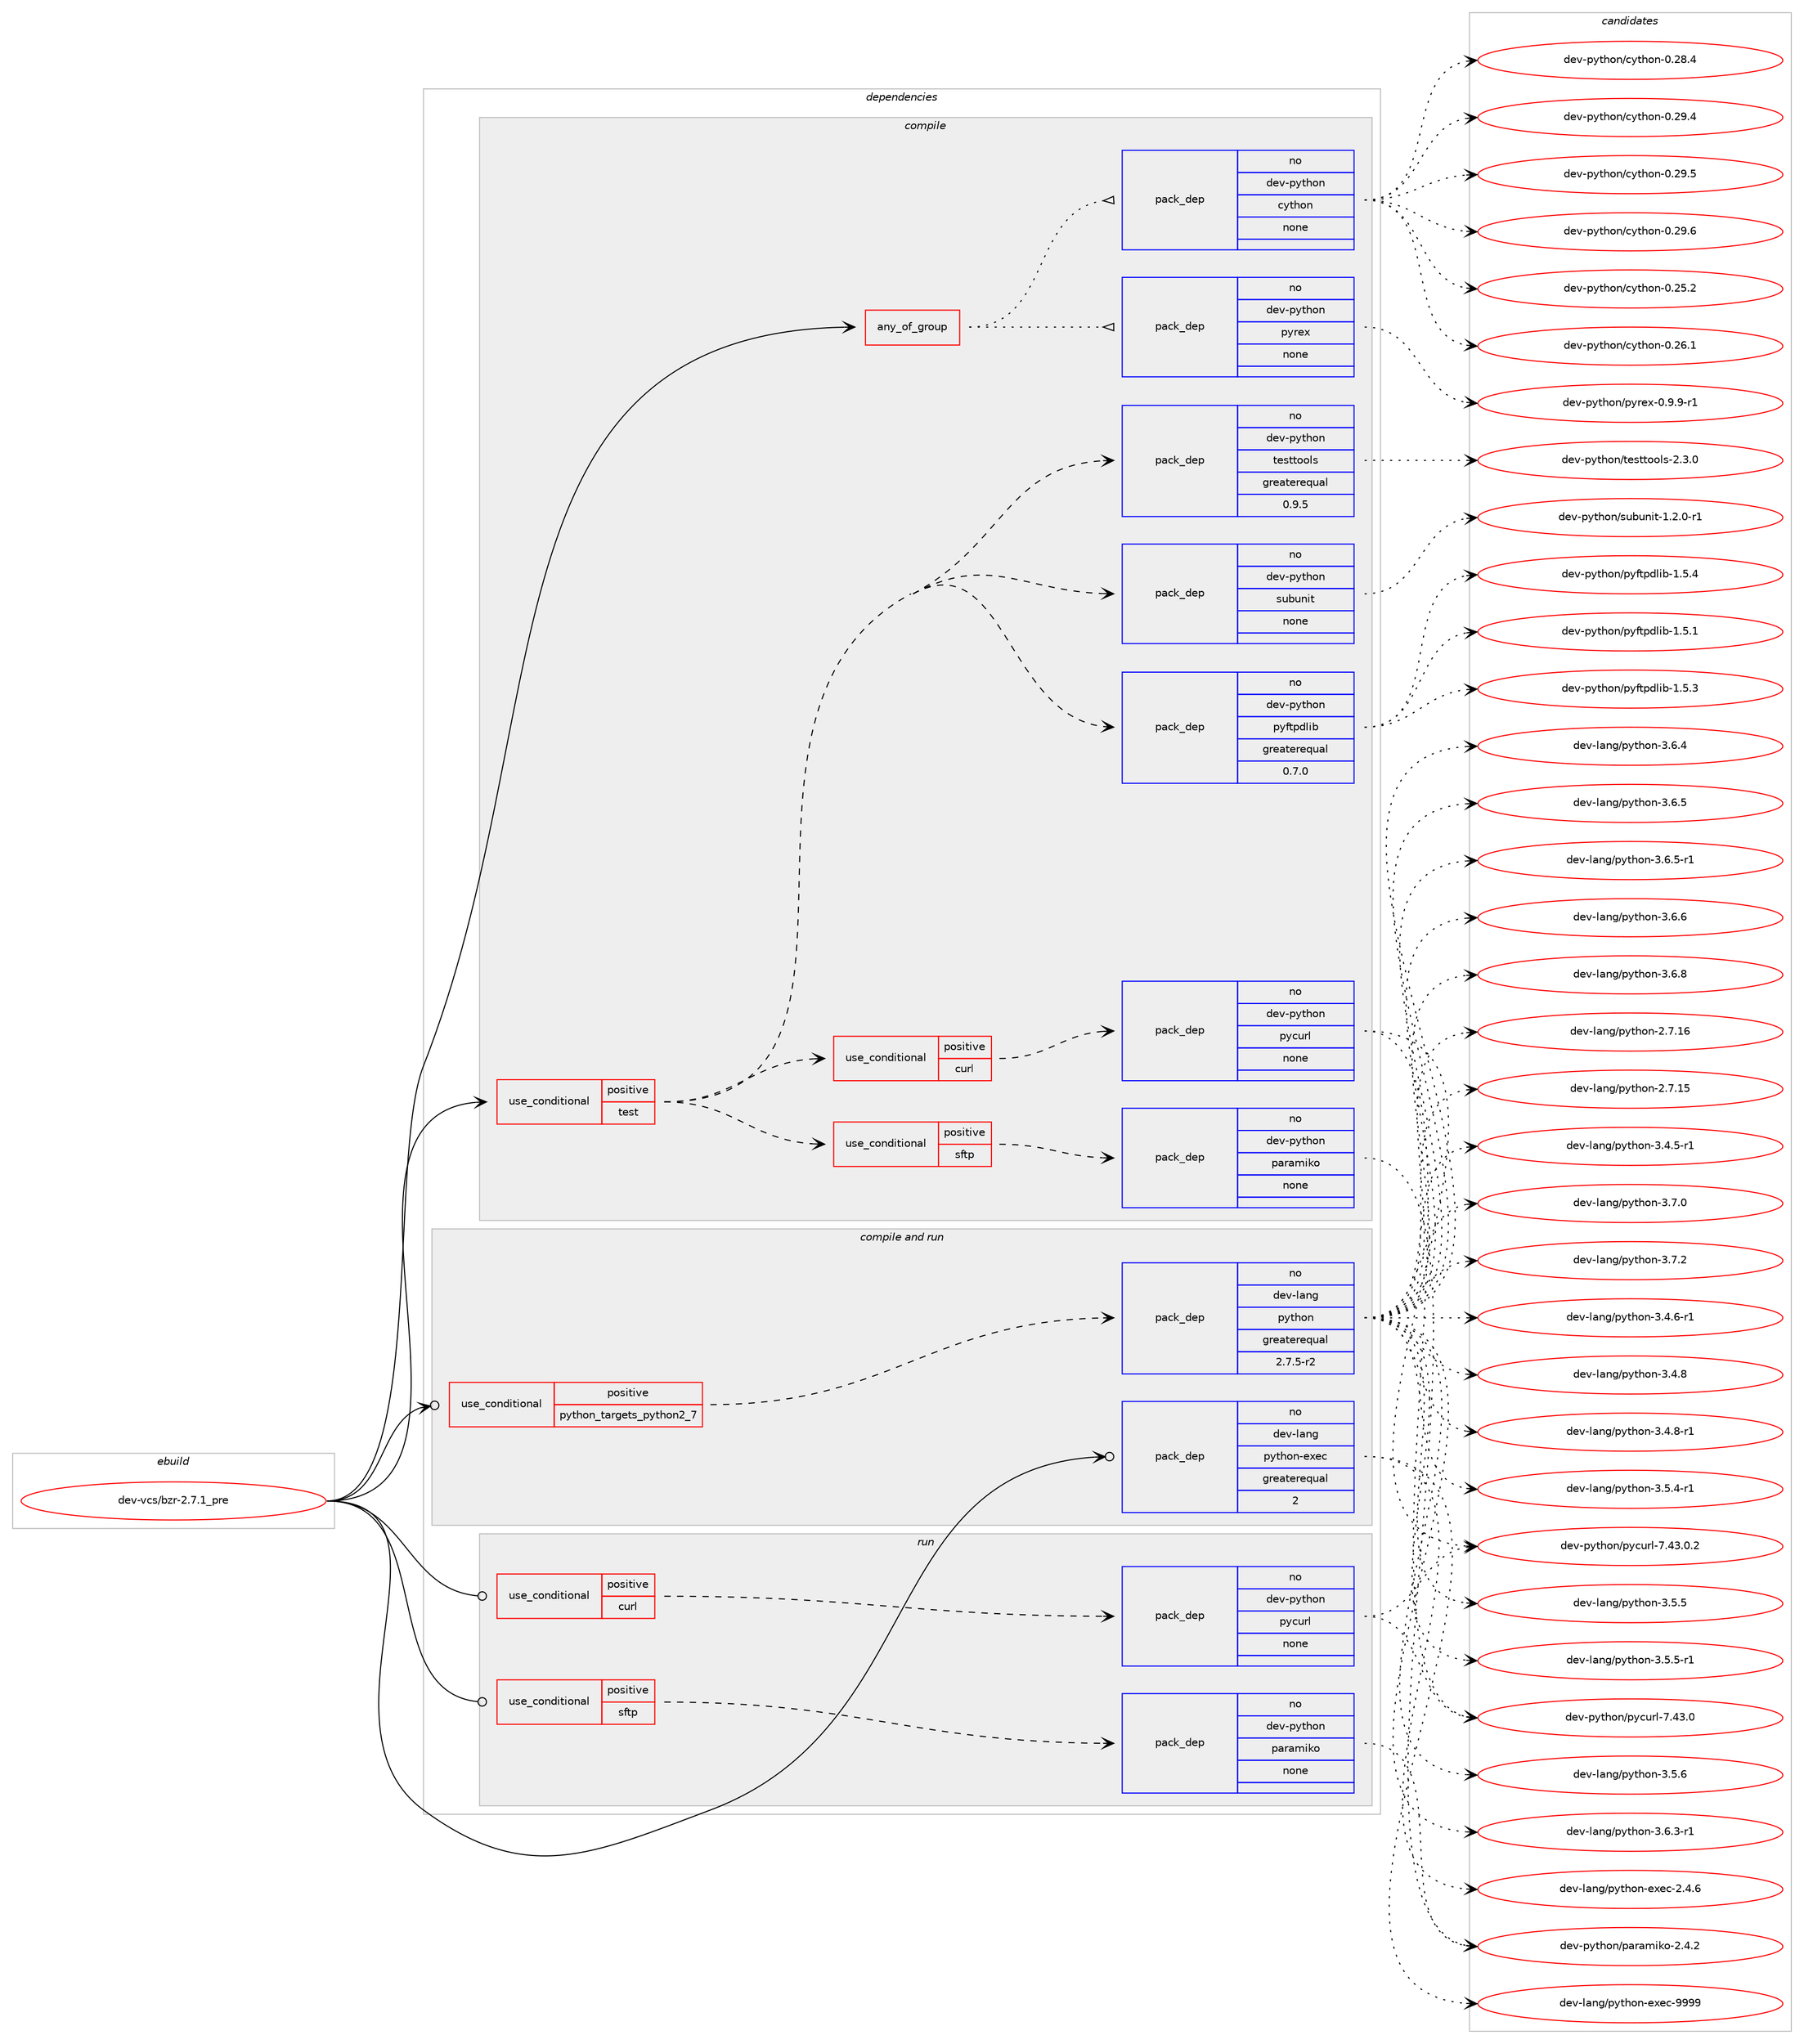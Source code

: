 digraph prolog {

# *************
# Graph options
# *************

newrank=true;
concentrate=true;
compound=true;
graph [rankdir=LR,fontname=Helvetica,fontsize=10,ranksep=1.5];#, ranksep=2.5, nodesep=0.2];
edge  [arrowhead=vee];
node  [fontname=Helvetica,fontsize=10];

# **********
# The ebuild
# **********

subgraph cluster_leftcol {
color=gray;
rank=same;
label=<<i>ebuild</i>>;
id [label="dev-vcs/bzr-2.7.1_pre", color=red, width=4, href="../dev-vcs/bzr-2.7.1_pre.svg"];
}

# ****************
# The dependencies
# ****************

subgraph cluster_midcol {
color=gray;
label=<<i>dependencies</i>>;
subgraph cluster_compile {
fillcolor="#eeeeee";
style=filled;
label=<<i>compile</i>>;
subgraph any23148 {
dependency1550102 [label=<<TABLE BORDER="0" CELLBORDER="1" CELLSPACING="0" CELLPADDING="4"><TR><TD CELLPADDING="10">any_of_group</TD></TR></TABLE>>, shape=none, color=red];subgraph pack1101095 {
dependency1550103 [label=<<TABLE BORDER="0" CELLBORDER="1" CELLSPACING="0" CELLPADDING="4" WIDTH="220"><TR><TD ROWSPAN="6" CELLPADDING="30">pack_dep</TD></TR><TR><TD WIDTH="110">no</TD></TR><TR><TD>dev-python</TD></TR><TR><TD>cython</TD></TR><TR><TD>none</TD></TR><TR><TD></TD></TR></TABLE>>, shape=none, color=blue];
}
dependency1550102:e -> dependency1550103:w [weight=20,style="dotted",arrowhead="oinv"];
subgraph pack1101096 {
dependency1550104 [label=<<TABLE BORDER="0" CELLBORDER="1" CELLSPACING="0" CELLPADDING="4" WIDTH="220"><TR><TD ROWSPAN="6" CELLPADDING="30">pack_dep</TD></TR><TR><TD WIDTH="110">no</TD></TR><TR><TD>dev-python</TD></TR><TR><TD>pyrex</TD></TR><TR><TD>none</TD></TR><TR><TD></TD></TR></TABLE>>, shape=none, color=blue];
}
dependency1550102:e -> dependency1550104:w [weight=20,style="dotted",arrowhead="oinv"];
}
id:e -> dependency1550102:w [weight=20,style="solid",arrowhead="vee"];
subgraph cond425266 {
dependency1550105 [label=<<TABLE BORDER="0" CELLBORDER="1" CELLSPACING="0" CELLPADDING="4"><TR><TD ROWSPAN="3" CELLPADDING="10">use_conditional</TD></TR><TR><TD>positive</TD></TR><TR><TD>test</TD></TR></TABLE>>, shape=none, color=red];
subgraph cond425267 {
dependency1550106 [label=<<TABLE BORDER="0" CELLBORDER="1" CELLSPACING="0" CELLPADDING="4"><TR><TD ROWSPAN="3" CELLPADDING="10">use_conditional</TD></TR><TR><TD>positive</TD></TR><TR><TD>curl</TD></TR></TABLE>>, shape=none, color=red];
subgraph pack1101097 {
dependency1550107 [label=<<TABLE BORDER="0" CELLBORDER="1" CELLSPACING="0" CELLPADDING="4" WIDTH="220"><TR><TD ROWSPAN="6" CELLPADDING="30">pack_dep</TD></TR><TR><TD WIDTH="110">no</TD></TR><TR><TD>dev-python</TD></TR><TR><TD>pycurl</TD></TR><TR><TD>none</TD></TR><TR><TD></TD></TR></TABLE>>, shape=none, color=blue];
}
dependency1550106:e -> dependency1550107:w [weight=20,style="dashed",arrowhead="vee"];
}
dependency1550105:e -> dependency1550106:w [weight=20,style="dashed",arrowhead="vee"];
subgraph cond425268 {
dependency1550108 [label=<<TABLE BORDER="0" CELLBORDER="1" CELLSPACING="0" CELLPADDING="4"><TR><TD ROWSPAN="3" CELLPADDING="10">use_conditional</TD></TR><TR><TD>positive</TD></TR><TR><TD>sftp</TD></TR></TABLE>>, shape=none, color=red];
subgraph pack1101098 {
dependency1550109 [label=<<TABLE BORDER="0" CELLBORDER="1" CELLSPACING="0" CELLPADDING="4" WIDTH="220"><TR><TD ROWSPAN="6" CELLPADDING="30">pack_dep</TD></TR><TR><TD WIDTH="110">no</TD></TR><TR><TD>dev-python</TD></TR><TR><TD>paramiko</TD></TR><TR><TD>none</TD></TR><TR><TD></TD></TR></TABLE>>, shape=none, color=blue];
}
dependency1550108:e -> dependency1550109:w [weight=20,style="dashed",arrowhead="vee"];
}
dependency1550105:e -> dependency1550108:w [weight=20,style="dashed",arrowhead="vee"];
subgraph pack1101099 {
dependency1550110 [label=<<TABLE BORDER="0" CELLBORDER="1" CELLSPACING="0" CELLPADDING="4" WIDTH="220"><TR><TD ROWSPAN="6" CELLPADDING="30">pack_dep</TD></TR><TR><TD WIDTH="110">no</TD></TR><TR><TD>dev-python</TD></TR><TR><TD>pyftpdlib</TD></TR><TR><TD>greaterequal</TD></TR><TR><TD>0.7.0</TD></TR></TABLE>>, shape=none, color=blue];
}
dependency1550105:e -> dependency1550110:w [weight=20,style="dashed",arrowhead="vee"];
subgraph pack1101100 {
dependency1550111 [label=<<TABLE BORDER="0" CELLBORDER="1" CELLSPACING="0" CELLPADDING="4" WIDTH="220"><TR><TD ROWSPAN="6" CELLPADDING="30">pack_dep</TD></TR><TR><TD WIDTH="110">no</TD></TR><TR><TD>dev-python</TD></TR><TR><TD>subunit</TD></TR><TR><TD>none</TD></TR><TR><TD></TD></TR></TABLE>>, shape=none, color=blue];
}
dependency1550105:e -> dependency1550111:w [weight=20,style="dashed",arrowhead="vee"];
subgraph pack1101101 {
dependency1550112 [label=<<TABLE BORDER="0" CELLBORDER="1" CELLSPACING="0" CELLPADDING="4" WIDTH="220"><TR><TD ROWSPAN="6" CELLPADDING="30">pack_dep</TD></TR><TR><TD WIDTH="110">no</TD></TR><TR><TD>dev-python</TD></TR><TR><TD>testtools</TD></TR><TR><TD>greaterequal</TD></TR><TR><TD>0.9.5</TD></TR></TABLE>>, shape=none, color=blue];
}
dependency1550105:e -> dependency1550112:w [weight=20,style="dashed",arrowhead="vee"];
}
id:e -> dependency1550105:w [weight=20,style="solid",arrowhead="vee"];
}
subgraph cluster_compileandrun {
fillcolor="#eeeeee";
style=filled;
label=<<i>compile and run</i>>;
subgraph cond425269 {
dependency1550113 [label=<<TABLE BORDER="0" CELLBORDER="1" CELLSPACING="0" CELLPADDING="4"><TR><TD ROWSPAN="3" CELLPADDING="10">use_conditional</TD></TR><TR><TD>positive</TD></TR><TR><TD>python_targets_python2_7</TD></TR></TABLE>>, shape=none, color=red];
subgraph pack1101102 {
dependency1550114 [label=<<TABLE BORDER="0" CELLBORDER="1" CELLSPACING="0" CELLPADDING="4" WIDTH="220"><TR><TD ROWSPAN="6" CELLPADDING="30">pack_dep</TD></TR><TR><TD WIDTH="110">no</TD></TR><TR><TD>dev-lang</TD></TR><TR><TD>python</TD></TR><TR><TD>greaterequal</TD></TR><TR><TD>2.7.5-r2</TD></TR></TABLE>>, shape=none, color=blue];
}
dependency1550113:e -> dependency1550114:w [weight=20,style="dashed",arrowhead="vee"];
}
id:e -> dependency1550113:w [weight=20,style="solid",arrowhead="odotvee"];
subgraph pack1101103 {
dependency1550115 [label=<<TABLE BORDER="0" CELLBORDER="1" CELLSPACING="0" CELLPADDING="4" WIDTH="220"><TR><TD ROWSPAN="6" CELLPADDING="30">pack_dep</TD></TR><TR><TD WIDTH="110">no</TD></TR><TR><TD>dev-lang</TD></TR><TR><TD>python-exec</TD></TR><TR><TD>greaterequal</TD></TR><TR><TD>2</TD></TR></TABLE>>, shape=none, color=blue];
}
id:e -> dependency1550115:w [weight=20,style="solid",arrowhead="odotvee"];
}
subgraph cluster_run {
fillcolor="#eeeeee";
style=filled;
label=<<i>run</i>>;
subgraph cond425270 {
dependency1550116 [label=<<TABLE BORDER="0" CELLBORDER="1" CELLSPACING="0" CELLPADDING="4"><TR><TD ROWSPAN="3" CELLPADDING="10">use_conditional</TD></TR><TR><TD>positive</TD></TR><TR><TD>curl</TD></TR></TABLE>>, shape=none, color=red];
subgraph pack1101104 {
dependency1550117 [label=<<TABLE BORDER="0" CELLBORDER="1" CELLSPACING="0" CELLPADDING="4" WIDTH="220"><TR><TD ROWSPAN="6" CELLPADDING="30">pack_dep</TD></TR><TR><TD WIDTH="110">no</TD></TR><TR><TD>dev-python</TD></TR><TR><TD>pycurl</TD></TR><TR><TD>none</TD></TR><TR><TD></TD></TR></TABLE>>, shape=none, color=blue];
}
dependency1550116:e -> dependency1550117:w [weight=20,style="dashed",arrowhead="vee"];
}
id:e -> dependency1550116:w [weight=20,style="solid",arrowhead="odot"];
subgraph cond425271 {
dependency1550118 [label=<<TABLE BORDER="0" CELLBORDER="1" CELLSPACING="0" CELLPADDING="4"><TR><TD ROWSPAN="3" CELLPADDING="10">use_conditional</TD></TR><TR><TD>positive</TD></TR><TR><TD>sftp</TD></TR></TABLE>>, shape=none, color=red];
subgraph pack1101105 {
dependency1550119 [label=<<TABLE BORDER="0" CELLBORDER="1" CELLSPACING="0" CELLPADDING="4" WIDTH="220"><TR><TD ROWSPAN="6" CELLPADDING="30">pack_dep</TD></TR><TR><TD WIDTH="110">no</TD></TR><TR><TD>dev-python</TD></TR><TR><TD>paramiko</TD></TR><TR><TD>none</TD></TR><TR><TD></TD></TR></TABLE>>, shape=none, color=blue];
}
dependency1550118:e -> dependency1550119:w [weight=20,style="dashed",arrowhead="vee"];
}
id:e -> dependency1550118:w [weight=20,style="solid",arrowhead="odot"];
}
}

# **************
# The candidates
# **************

subgraph cluster_choices {
rank=same;
color=gray;
label=<<i>candidates</i>>;

subgraph choice1101095 {
color=black;
nodesep=1;
choice10010111845112121116104111110479912111610411111045484650534650 [label="dev-python/cython-0.25.2", color=red, width=4,href="../dev-python/cython-0.25.2.svg"];
choice10010111845112121116104111110479912111610411111045484650544649 [label="dev-python/cython-0.26.1", color=red, width=4,href="../dev-python/cython-0.26.1.svg"];
choice10010111845112121116104111110479912111610411111045484650564652 [label="dev-python/cython-0.28.4", color=red, width=4,href="../dev-python/cython-0.28.4.svg"];
choice10010111845112121116104111110479912111610411111045484650574652 [label="dev-python/cython-0.29.4", color=red, width=4,href="../dev-python/cython-0.29.4.svg"];
choice10010111845112121116104111110479912111610411111045484650574653 [label="dev-python/cython-0.29.5", color=red, width=4,href="../dev-python/cython-0.29.5.svg"];
choice10010111845112121116104111110479912111610411111045484650574654 [label="dev-python/cython-0.29.6", color=red, width=4,href="../dev-python/cython-0.29.6.svg"];
dependency1550103:e -> choice10010111845112121116104111110479912111610411111045484650534650:w [style=dotted,weight="100"];
dependency1550103:e -> choice10010111845112121116104111110479912111610411111045484650544649:w [style=dotted,weight="100"];
dependency1550103:e -> choice10010111845112121116104111110479912111610411111045484650564652:w [style=dotted,weight="100"];
dependency1550103:e -> choice10010111845112121116104111110479912111610411111045484650574652:w [style=dotted,weight="100"];
dependency1550103:e -> choice10010111845112121116104111110479912111610411111045484650574653:w [style=dotted,weight="100"];
dependency1550103:e -> choice10010111845112121116104111110479912111610411111045484650574654:w [style=dotted,weight="100"];
}
subgraph choice1101096 {
color=black;
nodesep=1;
choice10010111845112121116104111110471121211141011204548465746574511449 [label="dev-python/pyrex-0.9.9-r1", color=red, width=4,href="../dev-python/pyrex-0.9.9-r1.svg"];
dependency1550104:e -> choice10010111845112121116104111110471121211141011204548465746574511449:w [style=dotted,weight="100"];
}
subgraph choice1101097 {
color=black;
nodesep=1;
choice10010111845112121116104111110471121219911711410845554652514648 [label="dev-python/pycurl-7.43.0", color=red, width=4,href="../dev-python/pycurl-7.43.0.svg"];
choice100101118451121211161041111104711212199117114108455546525146484650 [label="dev-python/pycurl-7.43.0.2", color=red, width=4,href="../dev-python/pycurl-7.43.0.2.svg"];
dependency1550107:e -> choice10010111845112121116104111110471121219911711410845554652514648:w [style=dotted,weight="100"];
dependency1550107:e -> choice100101118451121211161041111104711212199117114108455546525146484650:w [style=dotted,weight="100"];
}
subgraph choice1101098 {
color=black;
nodesep=1;
choice10010111845112121116104111110471129711497109105107111455046524650 [label="dev-python/paramiko-2.4.2", color=red, width=4,href="../dev-python/paramiko-2.4.2.svg"];
dependency1550109:e -> choice10010111845112121116104111110471129711497109105107111455046524650:w [style=dotted,weight="100"];
}
subgraph choice1101099 {
color=black;
nodesep=1;
choice100101118451121211161041111104711212110211611210010810598454946534649 [label="dev-python/pyftpdlib-1.5.1", color=red, width=4,href="../dev-python/pyftpdlib-1.5.1.svg"];
choice100101118451121211161041111104711212110211611210010810598454946534651 [label="dev-python/pyftpdlib-1.5.3", color=red, width=4,href="../dev-python/pyftpdlib-1.5.3.svg"];
choice100101118451121211161041111104711212110211611210010810598454946534652 [label="dev-python/pyftpdlib-1.5.4", color=red, width=4,href="../dev-python/pyftpdlib-1.5.4.svg"];
dependency1550110:e -> choice100101118451121211161041111104711212110211611210010810598454946534649:w [style=dotted,weight="100"];
dependency1550110:e -> choice100101118451121211161041111104711212110211611210010810598454946534651:w [style=dotted,weight="100"];
dependency1550110:e -> choice100101118451121211161041111104711212110211611210010810598454946534652:w [style=dotted,weight="100"];
}
subgraph choice1101100 {
color=black;
nodesep=1;
choice1001011184511212111610411111047115117981171101051164549465046484511449 [label="dev-python/subunit-1.2.0-r1", color=red, width=4,href="../dev-python/subunit-1.2.0-r1.svg"];
dependency1550111:e -> choice1001011184511212111610411111047115117981171101051164549465046484511449:w [style=dotted,weight="100"];
}
subgraph choice1101101 {
color=black;
nodesep=1;
choice1001011184511212111610411111047116101115116116111111108115455046514648 [label="dev-python/testtools-2.3.0", color=red, width=4,href="../dev-python/testtools-2.3.0.svg"];
dependency1550112:e -> choice1001011184511212111610411111047116101115116116111111108115455046514648:w [style=dotted,weight="100"];
}
subgraph choice1101102 {
color=black;
nodesep=1;
choice10010111845108971101034711212111610411111045504655464953 [label="dev-lang/python-2.7.15", color=red, width=4,href="../dev-lang/python-2.7.15.svg"];
choice10010111845108971101034711212111610411111045504655464954 [label="dev-lang/python-2.7.16", color=red, width=4,href="../dev-lang/python-2.7.16.svg"];
choice1001011184510897110103471121211161041111104551465246534511449 [label="dev-lang/python-3.4.5-r1", color=red, width=4,href="../dev-lang/python-3.4.5-r1.svg"];
choice1001011184510897110103471121211161041111104551465246544511449 [label="dev-lang/python-3.4.6-r1", color=red, width=4,href="../dev-lang/python-3.4.6-r1.svg"];
choice100101118451089711010347112121116104111110455146524656 [label="dev-lang/python-3.4.8", color=red, width=4,href="../dev-lang/python-3.4.8.svg"];
choice1001011184510897110103471121211161041111104551465246564511449 [label="dev-lang/python-3.4.8-r1", color=red, width=4,href="../dev-lang/python-3.4.8-r1.svg"];
choice1001011184510897110103471121211161041111104551465346524511449 [label="dev-lang/python-3.5.4-r1", color=red, width=4,href="../dev-lang/python-3.5.4-r1.svg"];
choice100101118451089711010347112121116104111110455146534653 [label="dev-lang/python-3.5.5", color=red, width=4,href="../dev-lang/python-3.5.5.svg"];
choice1001011184510897110103471121211161041111104551465346534511449 [label="dev-lang/python-3.5.5-r1", color=red, width=4,href="../dev-lang/python-3.5.5-r1.svg"];
choice100101118451089711010347112121116104111110455146534654 [label="dev-lang/python-3.5.6", color=red, width=4,href="../dev-lang/python-3.5.6.svg"];
choice1001011184510897110103471121211161041111104551465446514511449 [label="dev-lang/python-3.6.3-r1", color=red, width=4,href="../dev-lang/python-3.6.3-r1.svg"];
choice100101118451089711010347112121116104111110455146544652 [label="dev-lang/python-3.6.4", color=red, width=4,href="../dev-lang/python-3.6.4.svg"];
choice100101118451089711010347112121116104111110455146544653 [label="dev-lang/python-3.6.5", color=red, width=4,href="../dev-lang/python-3.6.5.svg"];
choice1001011184510897110103471121211161041111104551465446534511449 [label="dev-lang/python-3.6.5-r1", color=red, width=4,href="../dev-lang/python-3.6.5-r1.svg"];
choice100101118451089711010347112121116104111110455146544654 [label="dev-lang/python-3.6.6", color=red, width=4,href="../dev-lang/python-3.6.6.svg"];
choice100101118451089711010347112121116104111110455146544656 [label="dev-lang/python-3.6.8", color=red, width=4,href="../dev-lang/python-3.6.8.svg"];
choice100101118451089711010347112121116104111110455146554648 [label="dev-lang/python-3.7.0", color=red, width=4,href="../dev-lang/python-3.7.0.svg"];
choice100101118451089711010347112121116104111110455146554650 [label="dev-lang/python-3.7.2", color=red, width=4,href="../dev-lang/python-3.7.2.svg"];
dependency1550114:e -> choice10010111845108971101034711212111610411111045504655464953:w [style=dotted,weight="100"];
dependency1550114:e -> choice10010111845108971101034711212111610411111045504655464954:w [style=dotted,weight="100"];
dependency1550114:e -> choice1001011184510897110103471121211161041111104551465246534511449:w [style=dotted,weight="100"];
dependency1550114:e -> choice1001011184510897110103471121211161041111104551465246544511449:w [style=dotted,weight="100"];
dependency1550114:e -> choice100101118451089711010347112121116104111110455146524656:w [style=dotted,weight="100"];
dependency1550114:e -> choice1001011184510897110103471121211161041111104551465246564511449:w [style=dotted,weight="100"];
dependency1550114:e -> choice1001011184510897110103471121211161041111104551465346524511449:w [style=dotted,weight="100"];
dependency1550114:e -> choice100101118451089711010347112121116104111110455146534653:w [style=dotted,weight="100"];
dependency1550114:e -> choice1001011184510897110103471121211161041111104551465346534511449:w [style=dotted,weight="100"];
dependency1550114:e -> choice100101118451089711010347112121116104111110455146534654:w [style=dotted,weight="100"];
dependency1550114:e -> choice1001011184510897110103471121211161041111104551465446514511449:w [style=dotted,weight="100"];
dependency1550114:e -> choice100101118451089711010347112121116104111110455146544652:w [style=dotted,weight="100"];
dependency1550114:e -> choice100101118451089711010347112121116104111110455146544653:w [style=dotted,weight="100"];
dependency1550114:e -> choice1001011184510897110103471121211161041111104551465446534511449:w [style=dotted,weight="100"];
dependency1550114:e -> choice100101118451089711010347112121116104111110455146544654:w [style=dotted,weight="100"];
dependency1550114:e -> choice100101118451089711010347112121116104111110455146544656:w [style=dotted,weight="100"];
dependency1550114:e -> choice100101118451089711010347112121116104111110455146554648:w [style=dotted,weight="100"];
dependency1550114:e -> choice100101118451089711010347112121116104111110455146554650:w [style=dotted,weight="100"];
}
subgraph choice1101103 {
color=black;
nodesep=1;
choice1001011184510897110103471121211161041111104510112010199455046524654 [label="dev-lang/python-exec-2.4.6", color=red, width=4,href="../dev-lang/python-exec-2.4.6.svg"];
choice10010111845108971101034711212111610411111045101120101994557575757 [label="dev-lang/python-exec-9999", color=red, width=4,href="../dev-lang/python-exec-9999.svg"];
dependency1550115:e -> choice1001011184510897110103471121211161041111104510112010199455046524654:w [style=dotted,weight="100"];
dependency1550115:e -> choice10010111845108971101034711212111610411111045101120101994557575757:w [style=dotted,weight="100"];
}
subgraph choice1101104 {
color=black;
nodesep=1;
choice10010111845112121116104111110471121219911711410845554652514648 [label="dev-python/pycurl-7.43.0", color=red, width=4,href="../dev-python/pycurl-7.43.0.svg"];
choice100101118451121211161041111104711212199117114108455546525146484650 [label="dev-python/pycurl-7.43.0.2", color=red, width=4,href="../dev-python/pycurl-7.43.0.2.svg"];
dependency1550117:e -> choice10010111845112121116104111110471121219911711410845554652514648:w [style=dotted,weight="100"];
dependency1550117:e -> choice100101118451121211161041111104711212199117114108455546525146484650:w [style=dotted,weight="100"];
}
subgraph choice1101105 {
color=black;
nodesep=1;
choice10010111845112121116104111110471129711497109105107111455046524650 [label="dev-python/paramiko-2.4.2", color=red, width=4,href="../dev-python/paramiko-2.4.2.svg"];
dependency1550119:e -> choice10010111845112121116104111110471129711497109105107111455046524650:w [style=dotted,weight="100"];
}
}

}
